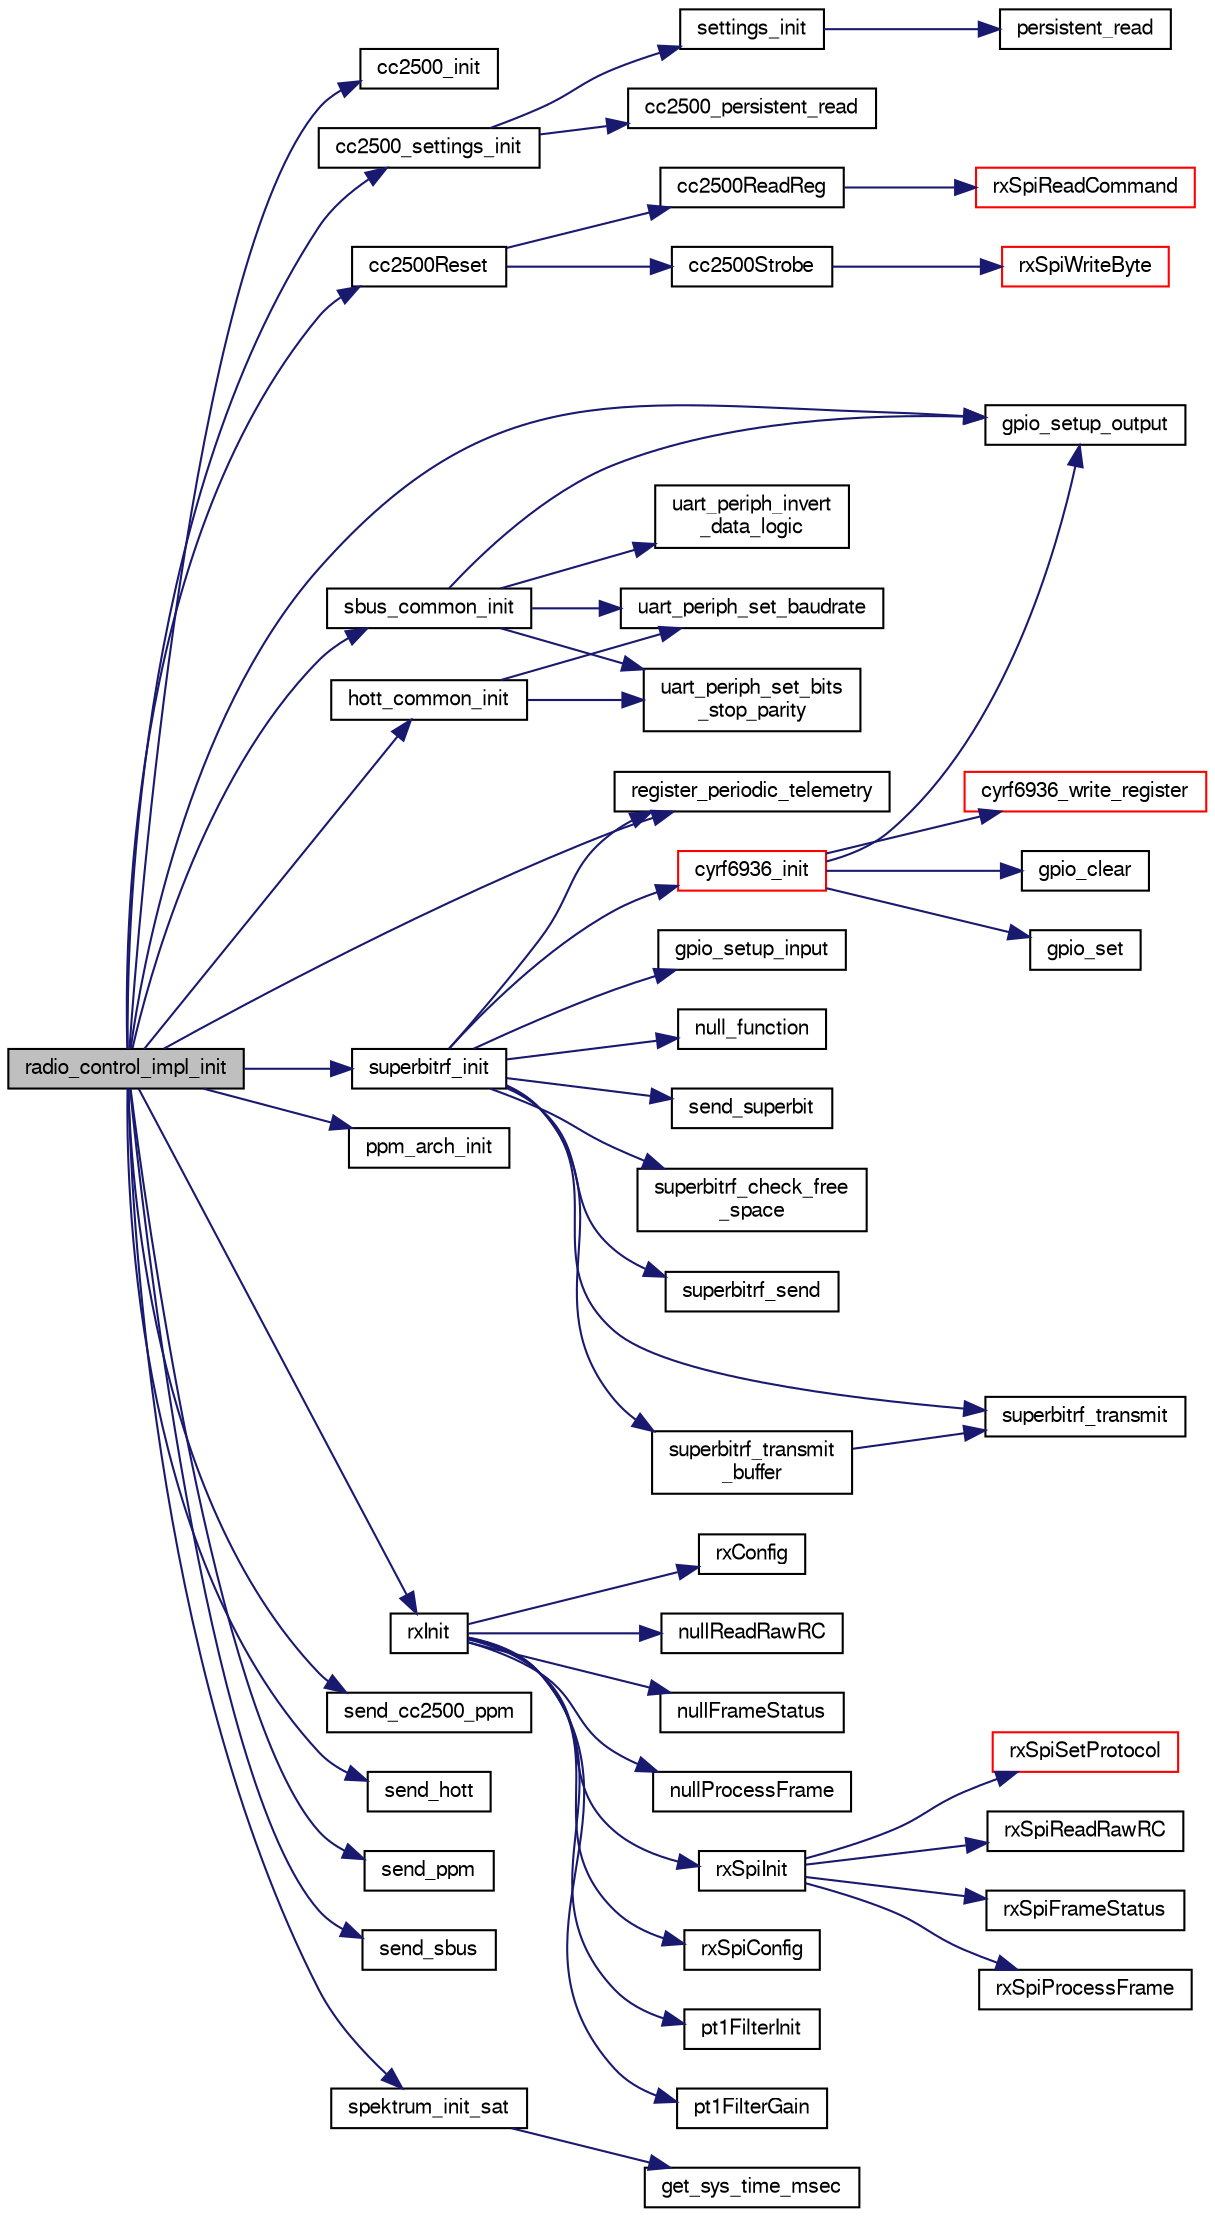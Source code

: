 digraph "radio_control_impl_init"
{
  edge [fontname="FreeSans",fontsize="10",labelfontname="FreeSans",labelfontsize="10"];
  node [fontname="FreeSans",fontsize="10",shape=record];
  rankdir="LR";
  Node1 [label="radio_control_impl_init",height=0.2,width=0.4,color="black", fillcolor="grey75", style="filled", fontcolor="black"];
  Node1 -> Node2 [color="midnightblue",fontsize="10",style="solid",fontname="FreeSans"];
  Node2 [label="cc2500_init",height=0.2,width=0.4,color="black", fillcolor="white", style="filled",URL="$cc2500_8c.html#a789c41a330de75ba23528bbdc7060592"];
  Node1 -> Node3 [color="midnightblue",fontsize="10",style="solid",fontname="FreeSans"];
  Node3 [label="cc2500_settings_init",height=0.2,width=0.4,color="black", fillcolor="white", style="filled",URL="$cc2500__settings_8c.html#a05d761a2c53707eb1216a322cd8a0141"];
  Node3 -> Node4 [color="midnightblue",fontsize="10",style="solid",fontname="FreeSans"];
  Node4 [label="settings_init",height=0.2,width=0.4,color="black", fillcolor="white", style="filled",URL="$settings_8c.html#a5f9a5a2e826aec11c77548f2a541fb9e"];
  Node4 -> Node5 [color="midnightblue",fontsize="10",style="solid",fontname="FreeSans"];
  Node5 [label="persistent_read",height=0.2,width=0.4,color="black", fillcolor="white", style="filled",URL="$chibios_2subsystems_2settings__arch_8c.html#a6d60026540670a5fc2ac03dee06c791e"];
  Node3 -> Node6 [color="midnightblue",fontsize="10",style="solid",fontname="FreeSans"];
  Node6 [label="cc2500_persistent_read",height=0.2,width=0.4,color="black", fillcolor="white", style="filled",URL="$cc2500__settings_8c.html#ad9416de80534b9fcf9e9fe243e94458e"];
  Node1 -> Node7 [color="midnightblue",fontsize="10",style="solid",fontname="FreeSans"];
  Node7 [label="cc2500Reset",height=0.2,width=0.4,color="black", fillcolor="white", style="filled",URL="$cc2500_8c.html#a82d8aae1191b403189abfbd500efaaae"];
  Node7 -> Node8 [color="midnightblue",fontsize="10",style="solid",fontname="FreeSans"];
  Node8 [label="cc2500ReadReg",height=0.2,width=0.4,color="black", fillcolor="white", style="filled",URL="$cc2500_8c.html#a16824ba518eea5c5e67b3daeeb599269"];
  Node8 -> Node9 [color="midnightblue",fontsize="10",style="solid",fontname="FreeSans"];
  Node9 [label="rxSpiReadCommand",height=0.2,width=0.4,color="red", fillcolor="white", style="filled",URL="$cc2500_8c.html#a144a5804c6f5e30744e48c7c93d7db5a"];
  Node7 -> Node10 [color="midnightblue",fontsize="10",style="solid",fontname="FreeSans"];
  Node10 [label="cc2500Strobe",height=0.2,width=0.4,color="black", fillcolor="white", style="filled",URL="$cc2500_8c.html#a5f48b0ae3036525c7ddd12b61b2f92cc"];
  Node10 -> Node11 [color="midnightblue",fontsize="10",style="solid",fontname="FreeSans"];
  Node11 [label="rxSpiWriteByte",height=0.2,width=0.4,color="red", fillcolor="white", style="filled",URL="$cc2500_8c.html#af21ded081906c8c7339acef1caeaa8e3"];
  Node1 -> Node12 [color="midnightblue",fontsize="10",style="solid",fontname="FreeSans"];
  Node12 [label="gpio_setup_output",height=0.2,width=0.4,color="black", fillcolor="white", style="filled",URL="$chibios_2mcu__periph_2gpio__arch_8c.html#a614c4a447f1e43381d92c682ac3b953f",tooltip="Setup one or more pins of the given GPIO port as outputs. "];
  Node1 -> Node13 [color="midnightblue",fontsize="10",style="solid",fontname="FreeSans"];
  Node13 [label="hott_common_init",height=0.2,width=0.4,color="black", fillcolor="white", style="filled",URL="$hott__common_8c.html#a9f39646c66682b02dacf60691c580b11",tooltip="Init function. "];
  Node13 -> Node14 [color="midnightblue",fontsize="10",style="solid",fontname="FreeSans"];
  Node14 [label="uart_periph_set_baudrate",height=0.2,width=0.4,color="black", fillcolor="white", style="filled",URL="$chibios_2mcu__periph_2uart__arch_8c.html#a3eff2a82ddc632e5626c04ad4e717e3b",tooltip="Set baudrate. "];
  Node13 -> Node15 [color="midnightblue",fontsize="10",style="solid",fontname="FreeSans"];
  Node15 [label="uart_periph_set_bits\l_stop_parity",height=0.2,width=0.4,color="black", fillcolor="white", style="filled",URL="$chibios_2mcu__periph_2uart__arch_8c.html#a0cdaf8266fcef9b52d422621b36413d6",tooltip="Set parity and stop bits. "];
  Node1 -> Node16 [color="midnightblue",fontsize="10",style="solid",fontname="FreeSans"];
  Node16 [label="ppm_arch_init",height=0.2,width=0.4,color="black", fillcolor="white", style="filled",URL="$chibios_2subsystems_2radio__control_2ppm__arch_8c.html#aa933c6924c3511448e65fc31e2d26129",tooltip="Architecture dependant code. "];
  Node1 -> Node17 [color="midnightblue",fontsize="10",style="solid",fontname="FreeSans"];
  Node17 [label="register_periodic_telemetry",height=0.2,width=0.4,color="black", fillcolor="white", style="filled",URL="$telemetry_8c.html#a8b8cf43739f06c54d16370c141b541a0",tooltip="Register a telemetry callback function. "];
  Node1 -> Node18 [color="midnightblue",fontsize="10",style="solid",fontname="FreeSans"];
  Node18 [label="rxInit",height=0.2,width=0.4,color="black", fillcolor="white", style="filled",URL="$cc2500__rx_8c.html#a2b22f66cf63b1438ff45127b7674d1a9",tooltip="!TODO remove this extern, only needed once for channelCount "];
  Node18 -> Node19 [color="midnightblue",fontsize="10",style="solid",fontname="FreeSans"];
  Node19 [label="rxConfig",height=0.2,width=0.4,color="black", fillcolor="white", style="filled",URL="$cc2500__settings_8c.html#af06545e739401827aa40484c0ad98353"];
  Node18 -> Node20 [color="midnightblue",fontsize="10",style="solid",fontname="FreeSans"];
  Node20 [label="nullReadRawRC",height=0.2,width=0.4,color="black", fillcolor="white", style="filled",URL="$cc2500__rx_8c.html#ac5d1940eb2bc691c3131c96f05b53d8b"];
  Node18 -> Node21 [color="midnightblue",fontsize="10",style="solid",fontname="FreeSans"];
  Node21 [label="nullFrameStatus",height=0.2,width=0.4,color="black", fillcolor="white", style="filled",URL="$cc2500__rx_8c.html#a93c3050d3a97bd524440b3a670fda546"];
  Node18 -> Node22 [color="midnightblue",fontsize="10",style="solid",fontname="FreeSans"];
  Node22 [label="nullProcessFrame",height=0.2,width=0.4,color="black", fillcolor="white", style="filled",URL="$cc2500__rx_8c.html#a84f01aa00332cb0cebc0516356902362"];
  Node18 -> Node23 [color="midnightblue",fontsize="10",style="solid",fontname="FreeSans"];
  Node23 [label="rxSpiInit",height=0.2,width=0.4,color="black", fillcolor="white", style="filled",URL="$cc2500__rx__spi_8c.html#a69c86568ea4d5d0b6b27d470946083c5"];
  Node23 -> Node24 [color="midnightblue",fontsize="10",style="solid",fontname="FreeSans"];
  Node24 [label="rxSpiSetProtocol",height=0.2,width=0.4,color="red", fillcolor="white", style="filled",URL="$cc2500__rx__spi_8c.html#a3d2e6ea2ec7d87bc2067c0fd06ecc5c0"];
  Node23 -> Node25 [color="midnightblue",fontsize="10",style="solid",fontname="FreeSans"];
  Node25 [label="rxSpiReadRawRC",height=0.2,width=0.4,color="black", fillcolor="white", style="filled",URL="$cc2500__rx__spi_8c.html#af73ceb2662c274b493a06c67fc3ab7ae"];
  Node23 -> Node26 [color="midnightblue",fontsize="10",style="solid",fontname="FreeSans"];
  Node26 [label="rxSpiFrameStatus",height=0.2,width=0.4,color="black", fillcolor="white", style="filled",URL="$cc2500__rx__spi_8c.html#af7042d849711c77eddbe29bbb376b559"];
  Node23 -> Node27 [color="midnightblue",fontsize="10",style="solid",fontname="FreeSans"];
  Node27 [label="rxSpiProcessFrame",height=0.2,width=0.4,color="black", fillcolor="white", style="filled",URL="$cc2500__rx__spi_8c.html#a194c1961355119b3c16bc44cb59cff59"];
  Node18 -> Node28 [color="midnightblue",fontsize="10",style="solid",fontname="FreeSans"];
  Node28 [label="rxSpiConfig",height=0.2,width=0.4,color="black", fillcolor="white", style="filled",URL="$cc2500__settings_8c.html#a56bfe7bd9539b3618207bc6ee9688636"];
  Node18 -> Node29 [color="midnightblue",fontsize="10",style="solid",fontname="FreeSans"];
  Node29 [label="pt1FilterInit",height=0.2,width=0.4,color="black", fillcolor="white", style="filled",URL="$cc2500__compat_8c.html#a0acb1005b01d0a3eb384631377d81bc8"];
  Node18 -> Node30 [color="midnightblue",fontsize="10",style="solid",fontname="FreeSans"];
  Node30 [label="pt1FilterGain",height=0.2,width=0.4,color="black", fillcolor="white", style="filled",URL="$cc2500__compat_8c.html#aba941619bd16a3071dea1dc4611b8b55"];
  Node1 -> Node31 [color="midnightblue",fontsize="10",style="solid",fontname="FreeSans"];
  Node31 [label="sbus_common_init",height=0.2,width=0.4,color="black", fillcolor="white", style="filled",URL="$sbus__common_8c.html#a1c2c32e690c83c19a8f9b3581b66cc5a",tooltip="Init function. "];
  Node31 -> Node14 [color="midnightblue",fontsize="10",style="solid",fontname="FreeSans"];
  Node31 -> Node15 [color="midnightblue",fontsize="10",style="solid",fontname="FreeSans"];
  Node31 -> Node32 [color="midnightblue",fontsize="10",style="solid",fontname="FreeSans"];
  Node32 [label="uart_periph_invert\l_data_logic",height=0.2,width=0.4,color="black", fillcolor="white", style="filled",URL="$uart_8c.html#ad6430a7fdc6553a4696a873cc5ff3507"];
  Node31 -> Node12 [color="midnightblue",fontsize="10",style="solid",fontname="FreeSans"];
  Node1 -> Node33 [color="midnightblue",fontsize="10",style="solid",fontname="FreeSans"];
  Node33 [label="send_cc2500_ppm",height=0.2,width=0.4,color="black", fillcolor="white", style="filled",URL="$cc2500__paparazzi_8c.html#aec5542fe88c901a966eb6f7a721df6ad"];
  Node1 -> Node34 [color="midnightblue",fontsize="10",style="solid",fontname="FreeSans"];
  Node34 [label="send_hott",height=0.2,width=0.4,color="black", fillcolor="white", style="filled",URL="$subsystems_2radio__control_2hott_8c.html#a7d802f162978beaf216ffcb0a2d7b996"];
  Node1 -> Node35 [color="midnightblue",fontsize="10",style="solid",fontname="FreeSans"];
  Node35 [label="send_ppm",height=0.2,width=0.4,color="black", fillcolor="white", style="filled",URL="$ppm_8c.html#a951dd64177a355966af22b53b68e756d"];
  Node1 -> Node36 [color="midnightblue",fontsize="10",style="solid",fontname="FreeSans"];
  Node36 [label="send_sbus",height=0.2,width=0.4,color="black", fillcolor="white", style="filled",URL="$sbus_8c.html#a06629ac6d37929437d99cce1c4631330"];
  Node1 -> Node37 [color="midnightblue",fontsize="10",style="solid",fontname="FreeSans"];
  Node37 [label="spektrum_init_sat",height=0.2,width=0.4,color="black", fillcolor="white", style="filled",URL="$spektrum_8c.html#afe87961ad559223aa08667212779bf34",tooltip="Initialize a spektrum sattelite. "];
  Node37 -> Node38 [color="midnightblue",fontsize="10",style="solid",fontname="FreeSans"];
  Node38 [label="get_sys_time_msec",height=0.2,width=0.4,color="black", fillcolor="white", style="filled",URL="$chibios_2mcu__periph_2sys__time__arch_8c.html#ad3cb294b0d1d74dfb511534b36a17960",tooltip="Get the time in milliseconds since startup. "];
  Node1 -> Node39 [color="midnightblue",fontsize="10",style="solid",fontname="FreeSans"];
  Node39 [label="superbitrf_init",height=0.2,width=0.4,color="black", fillcolor="white", style="filled",URL="$subsystems_2datalink_2superbitrf_8c.html#a7b9a2741375ca1dffc4f2e6a6d7a9307",tooltip="Initialize the superbitrf. "];
  Node39 -> Node40 [color="midnightblue",fontsize="10",style="solid",fontname="FreeSans"];
  Node40 [label="cyrf6936_init",height=0.2,width=0.4,color="red", fillcolor="white", style="filled",URL="$cyrf6936_8c.html#a27414d1e4d63182c97357b576f05b37d",tooltip="Initializing the cyrf chip. "];
  Node40 -> Node41 [color="midnightblue",fontsize="10",style="solid",fontname="FreeSans"];
  Node41 [label="cyrf6936_write_register",height=0.2,width=0.4,color="red", fillcolor="white", style="filled",URL="$cyrf6936_8c.html#a7dbf6c94dc4d29bc1c8a46b797e745e8",tooltip="Write a byte to a register. "];
  Node40 -> Node42 [color="midnightblue",fontsize="10",style="solid",fontname="FreeSans"];
  Node42 [label="gpio_clear",height=0.2,width=0.4,color="black", fillcolor="white", style="filled",URL="$chibios_2mcu__periph_2gpio__arch_8h.html#a302a5c9e7203669d0b9db8a2952fe009",tooltip="Clear a gpio output to low level. "];
  Node40 -> Node43 [color="midnightblue",fontsize="10",style="solid",fontname="FreeSans"];
  Node43 [label="gpio_set",height=0.2,width=0.4,color="black", fillcolor="white", style="filled",URL="$chibios_2mcu__periph_2gpio__arch_8h.html#a0da8ef247730680b4ffa595d11069051",tooltip="Set a gpio output to high level. "];
  Node40 -> Node12 [color="midnightblue",fontsize="10",style="solid",fontname="FreeSans"];
  Node39 -> Node44 [color="midnightblue",fontsize="10",style="solid",fontname="FreeSans"];
  Node44 [label="gpio_setup_input",height=0.2,width=0.4,color="black", fillcolor="white", style="filled",URL="$chibios_2mcu__periph_2gpio__arch_8c.html#ae7d0172a824f41338c10872b96cc541b",tooltip="Setup one or more pins of the given GPIO port as inputs. "];
  Node39 -> Node45 [color="midnightblue",fontsize="10",style="solid",fontname="FreeSans"];
  Node45 [label="null_function",height=0.2,width=0.4,color="black", fillcolor="white", style="filled",URL="$subsystems_2datalink_2superbitrf_8c.html#a8f4467bfe6fde05aa3f86bc87c6aa13f"];
  Node39 -> Node17 [color="midnightblue",fontsize="10",style="solid",fontname="FreeSans"];
  Node39 -> Node46 [color="midnightblue",fontsize="10",style="solid",fontname="FreeSans"];
  Node46 [label="send_superbit",height=0.2,width=0.4,color="black", fillcolor="white", style="filled",URL="$subsystems_2datalink_2superbitrf_8c.html#ac3d60cdf3bfba959b6f27342e99aa3b7"];
  Node39 -> Node47 [color="midnightblue",fontsize="10",style="solid",fontname="FreeSans"];
  Node47 [label="superbitrf_check_free\l_space",height=0.2,width=0.4,color="black", fillcolor="white", style="filled",URL="$subsystems_2datalink_2superbitrf_8c.html#abefd806148689ae7eddc86cf9d0e9d21"];
  Node39 -> Node48 [color="midnightblue",fontsize="10",style="solid",fontname="FreeSans"];
  Node48 [label="superbitrf_send",height=0.2,width=0.4,color="black", fillcolor="white", style="filled",URL="$subsystems_2datalink_2superbitrf_8c.html#a55bb749aa2af532e0b87f7a01d9a6888"];
  Node39 -> Node49 [color="midnightblue",fontsize="10",style="solid",fontname="FreeSans"];
  Node49 [label="superbitrf_transmit",height=0.2,width=0.4,color="black", fillcolor="white", style="filled",URL="$subsystems_2datalink_2superbitrf_8c.html#ade7ef70ed43ea8f759a330486554d623"];
  Node39 -> Node50 [color="midnightblue",fontsize="10",style="solid",fontname="FreeSans"];
  Node50 [label="superbitrf_transmit\l_buffer",height=0.2,width=0.4,color="black", fillcolor="white", style="filled",URL="$subsystems_2datalink_2superbitrf_8c.html#a00d1177de3911f3af7caa59f1b50298f"];
  Node50 -> Node49 [color="midnightblue",fontsize="10",style="solid",fontname="FreeSans"];
}
